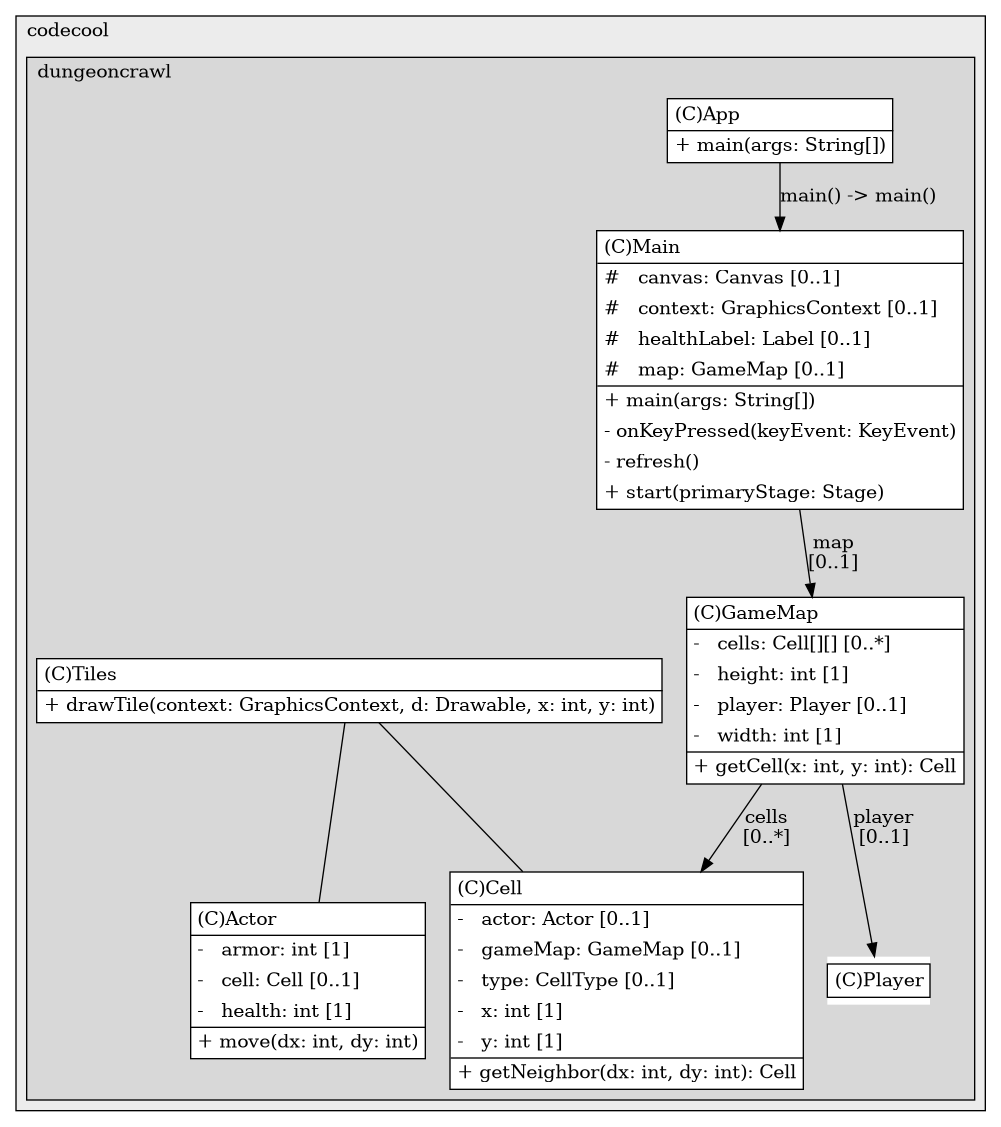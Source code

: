 @startuml

/' diagram meta data start
config=StructureConfiguration;
{
  "projectClassification": {
    "searchMode": "OpenProject", // OpenProject, AllProjects
    "includedProjects": "",
    "pathEndKeywords": "*.impl",
    "isClientPath": "",
    "isClientName": "",
    "isTestPath": "",
    "isTestName": "",
    "isMappingPath": "",
    "isMappingName": "",
    "isDataAccessPath": "",
    "isDataAccessName": "",
    "isDataStructurePath": "",
    "isDataStructureName": "",
    "isInterfaceStructuresPath": "",
    "isInterfaceStructuresName": "",
    "isEntryPointPath": "",
    "isEntryPointName": "",
    "treatFinalFieldsAsMandatory": false
  },
  "graphRestriction": {
    "classPackageExcludeFilter": "",
    "classPackageIncludeFilter": "",
    "classNameExcludeFilter": "",
    "classNameIncludeFilter": "",
    "methodNameExcludeFilter": "",
    "methodNameIncludeFilter": "",
    "removeByInheritance": "", // inheritance/annotation based filtering is done in a second step
    "removeByAnnotation": "",
    "removeByClassPackage": "", // cleanup the graph after inheritance/annotation based filtering is done
    "removeByClassName": "",
    "cutMappings": false,
    "cutEnum": true,
    "cutTests": true,
    "cutClient": true,
    "cutDataAccess": false,
    "cutInterfaceStructures": false,
    "cutDataStructures": false,
    "cutGetterAndSetter": true,
    "cutConstructors": true
  },
  "graphTraversal": {
    "forwardDepth": 3,
    "backwardDepth": 3,
    "classPackageExcludeFilter": "",
    "classPackageIncludeFilter": "",
    "classNameExcludeFilter": "",
    "classNameIncludeFilter": "",
    "methodNameExcludeFilter": "",
    "methodNameIncludeFilter": "",
    "hideMappings": false,
    "hideDataStructures": false,
    "hidePrivateMethods": true,
    "hideInterfaceCalls": true, // indirection: implementation -> interface (is hidden) -> implementation
    "onlyShowApplicationEntryPoints": false, // root node is included
    "useMethodCallsForStructureDiagram": "ForwardOnly" // ForwardOnly, BothDirections, No
  },
  "details": {
    "aggregation": "GroupByClass", // ByClass, GroupByClass, None
    "showClassGenericTypes": true,
    "showMethods": true,
    "showMethodParameterNames": true,
    "showMethodParameterTypes": true,
    "showMethodReturnType": true,
    "showPackageLevels": 2,
    "showDetailedClassStructure": true
  },
  "rootClass": "com.codecool.dungeoncrawl.App",
  "extensionCallbackMethod": "" // qualified.class.name#methodName - signature: public static String method(String)
}
diagram meta data end '/



digraph g {
    rankdir="TB"
    splines=polyline
    

'nodes 
subgraph cluster_867524938 { 
   	label=codecool
	labeljust=l
	fillcolor="#ececec"
	style=filled
   
   subgraph cluster_1482157595 { 
   	label=dungeoncrawl
	labeljust=l
	fillcolor="#d8d8d8"
	style=filled
   
   Actor228374180[
	label=<<TABLE BORDER="1" CELLBORDER="0" CELLPADDING="4" CELLSPACING="0">
<TR><TD ALIGN="LEFT" >(C)Actor</TD></TR>
<HR/>
<TR><TD ALIGN="LEFT" >-   armor: int [1]</TD></TR>
<TR><TD ALIGN="LEFT" >-   cell: Cell [0..1]</TD></TR>
<TR><TD ALIGN="LEFT" >-   health: int [1]</TD></TR>
<HR/>
<TR><TD ALIGN="LEFT" >+ move(dx: int, dy: int)</TD></TR>
</TABLE>>
	style=filled
	margin=0
	shape=plaintext
	fillcolor="#FFFFFF"
];

App836201160[
	label=<<TABLE BORDER="1" CELLBORDER="0" CELLPADDING="4" CELLSPACING="0">
<TR><TD ALIGN="LEFT" >(C)App</TD></TR>
<HR/>
<TR><TD ALIGN="LEFT" >+ main(args: String[])</TD></TR>
</TABLE>>
	style=filled
	margin=0
	shape=plaintext
	fillcolor="#FFFFFF"
];

Cell2007410472[
	label=<<TABLE BORDER="1" CELLBORDER="0" CELLPADDING="4" CELLSPACING="0">
<TR><TD ALIGN="LEFT" >(C)Cell</TD></TR>
<HR/>
<TR><TD ALIGN="LEFT" >-   actor: Actor [0..1]</TD></TR>
<TR><TD ALIGN="LEFT" >-   gameMap: GameMap [0..1]</TD></TR>
<TR><TD ALIGN="LEFT" >-   type: CellType [0..1]</TD></TR>
<TR><TD ALIGN="LEFT" >-   x: int [1]</TD></TR>
<TR><TD ALIGN="LEFT" >-   y: int [1]</TD></TR>
<HR/>
<TR><TD ALIGN="LEFT" >+ getNeighbor(dx: int, dy: int): Cell</TD></TR>
</TABLE>>
	style=filled
	margin=0
	shape=plaintext
	fillcolor="#FFFFFF"
];

GameMap2007410472[
	label=<<TABLE BORDER="1" CELLBORDER="0" CELLPADDING="4" CELLSPACING="0">
<TR><TD ALIGN="LEFT" >(C)GameMap</TD></TR>
<HR/>
<TR><TD ALIGN="LEFT" >-   cells: Cell[][] [0..*]</TD></TR>
<TR><TD ALIGN="LEFT" >-   height: int [1]</TD></TR>
<TR><TD ALIGN="LEFT" >-   player: Player [0..1]</TD></TR>
<TR><TD ALIGN="LEFT" >-   width: int [1]</TD></TR>
<HR/>
<TR><TD ALIGN="LEFT" >+ getCell(x: int, y: int): Cell</TD></TR>
</TABLE>>
	style=filled
	margin=0
	shape=plaintext
	fillcolor="#FFFFFF"
];

Main836201160[
	label=<<TABLE BORDER="1" CELLBORDER="0" CELLPADDING="4" CELLSPACING="0">
<TR><TD ALIGN="LEFT" >(C)Main</TD></TR>
<HR/>
<TR><TD ALIGN="LEFT" >#   canvas: Canvas [0..1]</TD></TR>
<TR><TD ALIGN="LEFT" >#   context: GraphicsContext [0..1]</TD></TR>
<TR><TD ALIGN="LEFT" >#   healthLabel: Label [0..1]</TD></TR>
<TR><TD ALIGN="LEFT" >#   map: GameMap [0..1]</TD></TR>
<HR/>
<TR><TD ALIGN="LEFT" >+ main(args: String[])</TD></TR>
<TR><TD ALIGN="LEFT" >- onKeyPressed(keyEvent: KeyEvent)</TD></TR>
<TR><TD ALIGN="LEFT" >- refresh()</TD></TR>
<TR><TD ALIGN="LEFT" >+ start(primaryStage: Stage)</TD></TR>
</TABLE>>
	style=filled
	margin=0
	shape=plaintext
	fillcolor="#FFFFFF"
];

Player228374180[
	label=<<TABLE BORDER="1" CELLBORDER="0" CELLPADDING="4" CELLSPACING="0">
<TR><TD ALIGN="LEFT" >(C)Player</TD></TR>
</TABLE>>
	style=filled
	margin=0
	shape=plaintext
	fillcolor="#FFFFFF"
];

Tiles836201160[
	label=<<TABLE BORDER="1" CELLBORDER="0" CELLPADDING="4" CELLSPACING="0">
<TR><TD ALIGN="LEFT" >(C)Tiles</TD></TR>
<HR/>
<TR><TD ALIGN="LEFT" >+ drawTile(context: GraphicsContext, d: Drawable, x: int, y: int)</TD></TR>
</TABLE>>
	style=filled
	margin=0
	shape=plaintext
	fillcolor="#FFFFFF"
];
} 
} 

'edges    
App836201160 -> Main836201160[label="main() -> main()"];
GameMap2007410472 -> Cell2007410472[label="cells
[0..*]"];
GameMap2007410472 -> Player228374180[label="player
[0..1]"];
Main836201160 -> GameMap2007410472[label="map
[0..1]"];
Tiles836201160 -> Actor228374180[arrowhead=none];
Tiles836201160 -> Cell2007410472[arrowhead=none];
    
}
@enduml